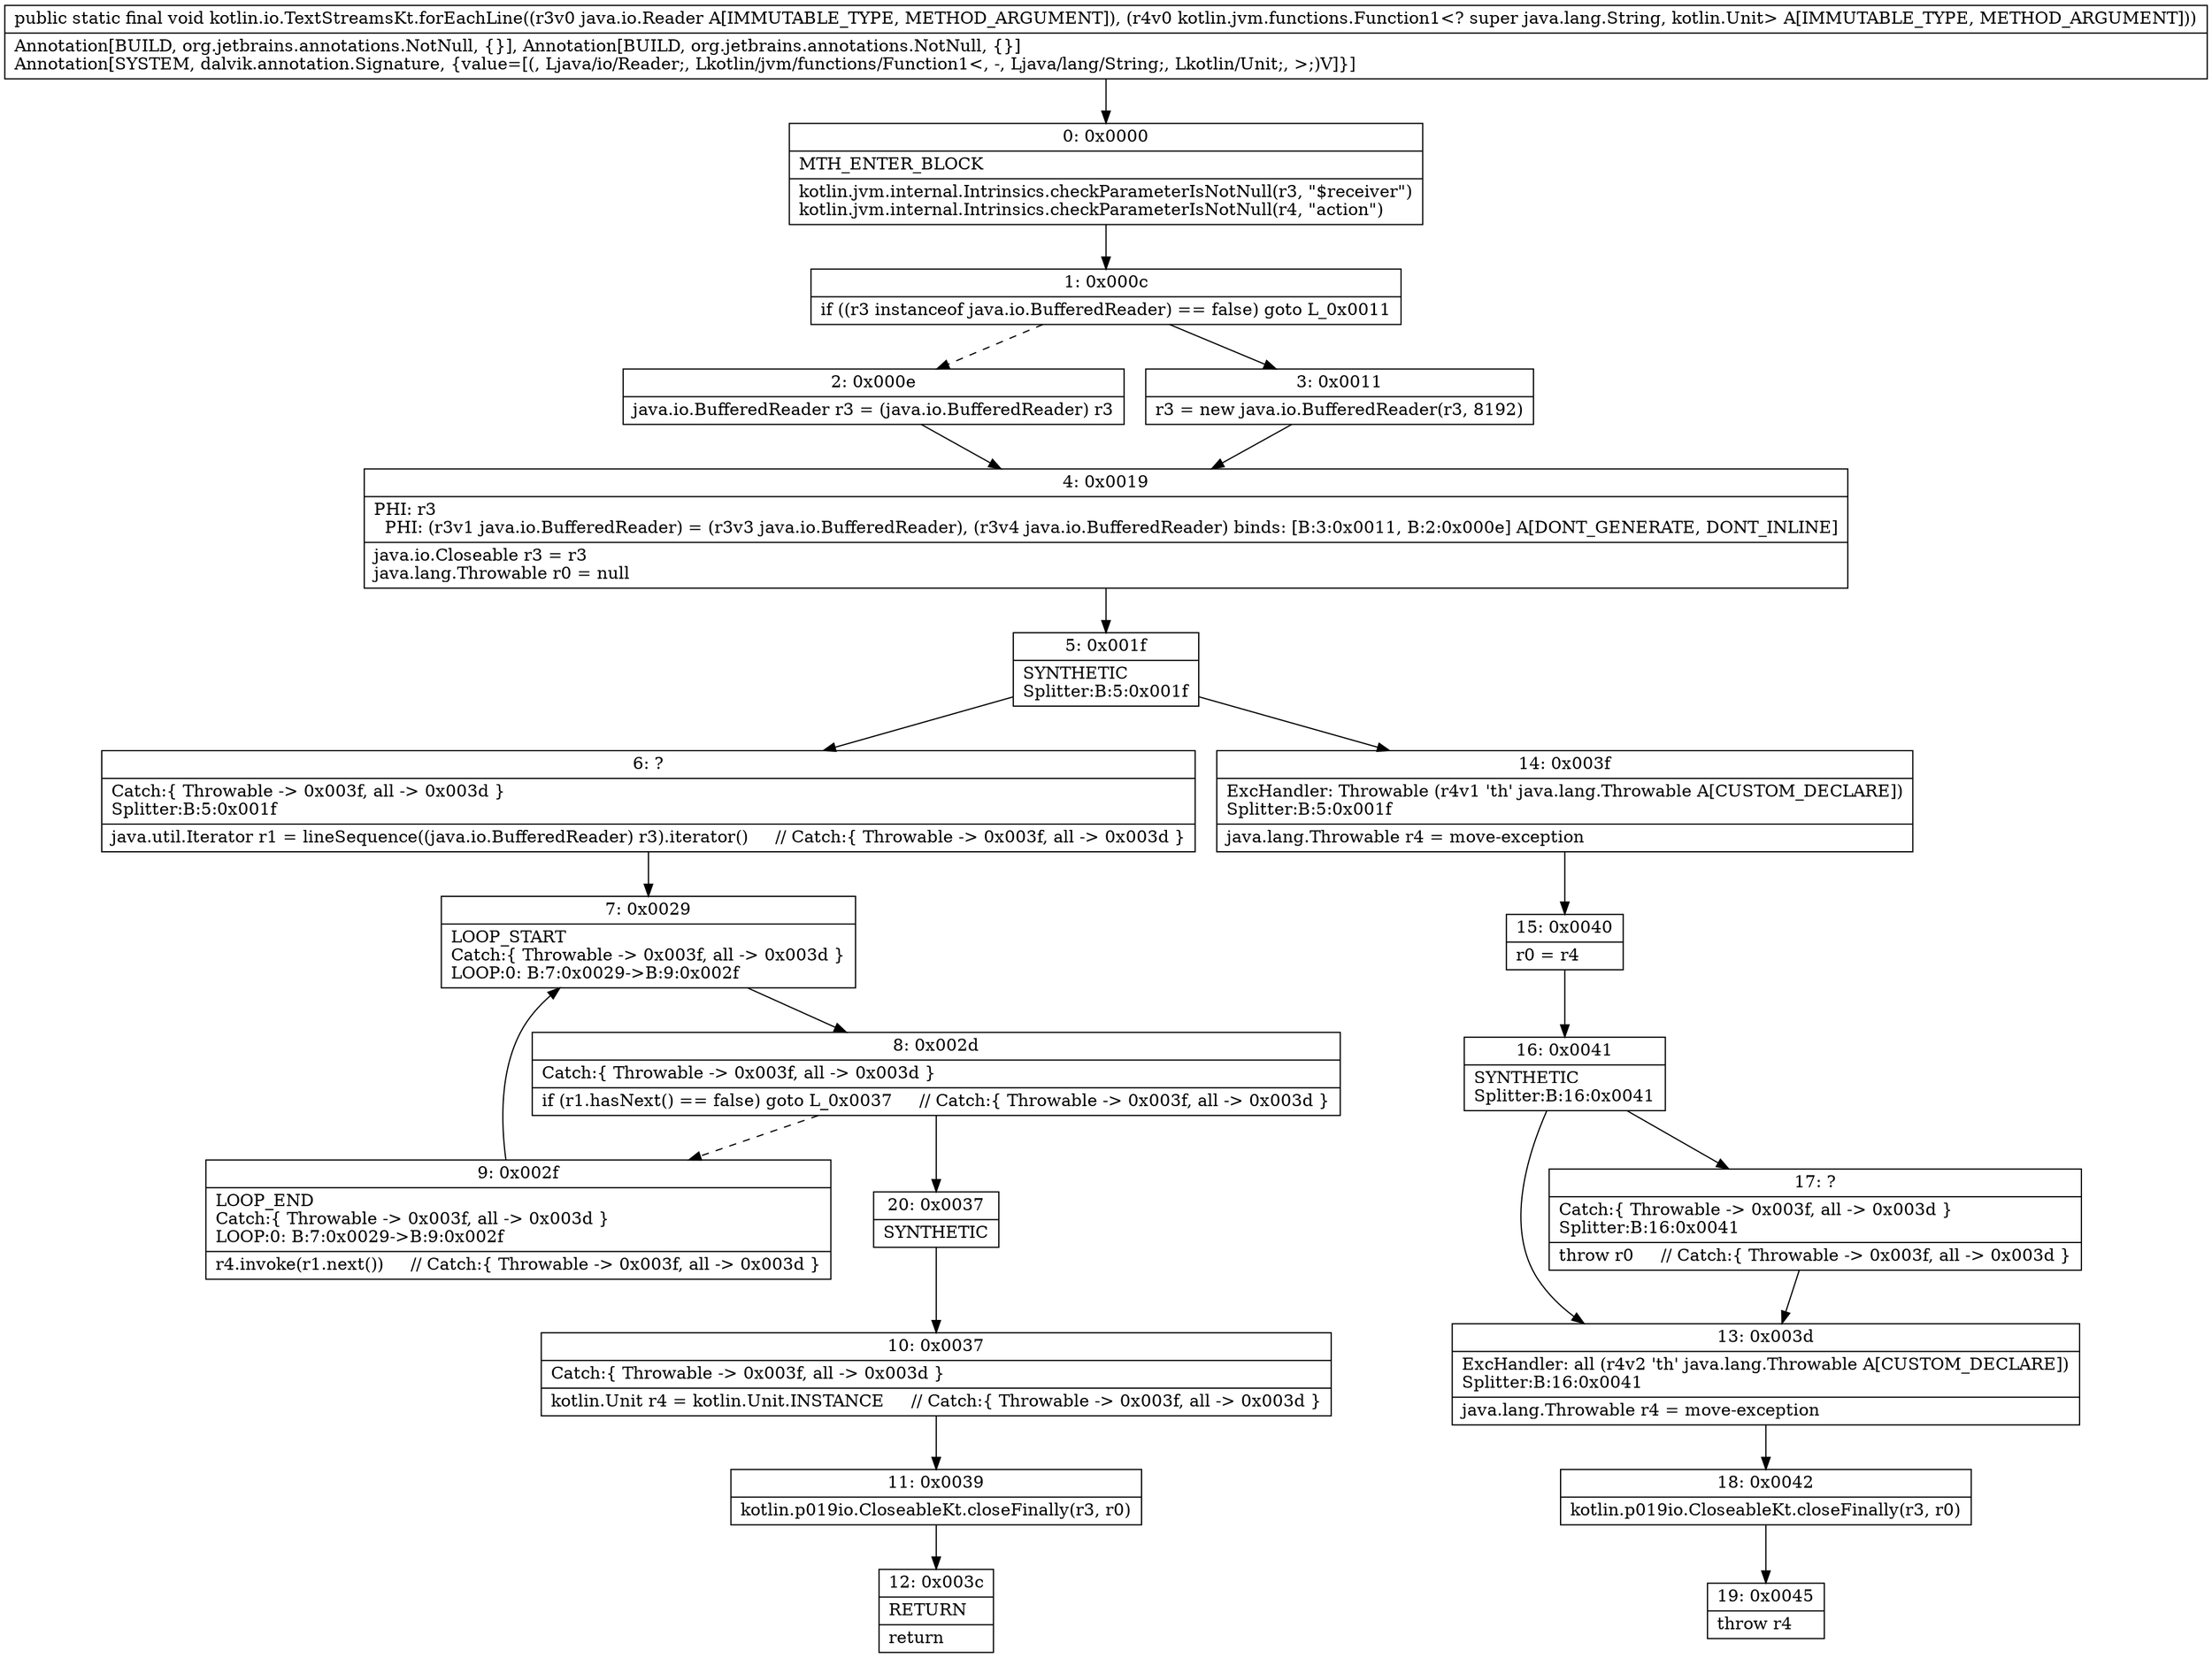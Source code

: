 digraph "CFG forkotlin.io.TextStreamsKt.forEachLine(Ljava\/io\/Reader;Lkotlin\/jvm\/functions\/Function1;)V" {
Node_0 [shape=record,label="{0\:\ 0x0000|MTH_ENTER_BLOCK\l|kotlin.jvm.internal.Intrinsics.checkParameterIsNotNull(r3, \"$receiver\")\lkotlin.jvm.internal.Intrinsics.checkParameterIsNotNull(r4, \"action\")\l}"];
Node_1 [shape=record,label="{1\:\ 0x000c|if ((r3 instanceof java.io.BufferedReader) == false) goto L_0x0011\l}"];
Node_2 [shape=record,label="{2\:\ 0x000e|java.io.BufferedReader r3 = (java.io.BufferedReader) r3\l}"];
Node_3 [shape=record,label="{3\:\ 0x0011|r3 = new java.io.BufferedReader(r3, 8192)\l}"];
Node_4 [shape=record,label="{4\:\ 0x0019|PHI: r3 \l  PHI: (r3v1 java.io.BufferedReader) = (r3v3 java.io.BufferedReader), (r3v4 java.io.BufferedReader) binds: [B:3:0x0011, B:2:0x000e] A[DONT_GENERATE, DONT_INLINE]\l|java.io.Closeable r3 = r3\ljava.lang.Throwable r0 = null\l}"];
Node_5 [shape=record,label="{5\:\ 0x001f|SYNTHETIC\lSplitter:B:5:0x001f\l}"];
Node_6 [shape=record,label="{6\:\ ?|Catch:\{ Throwable \-\> 0x003f, all \-\> 0x003d \}\lSplitter:B:5:0x001f\l|java.util.Iterator r1 = lineSequence((java.io.BufferedReader) r3).iterator()     \/\/ Catch:\{ Throwable \-\> 0x003f, all \-\> 0x003d \}\l}"];
Node_7 [shape=record,label="{7\:\ 0x0029|LOOP_START\lCatch:\{ Throwable \-\> 0x003f, all \-\> 0x003d \}\lLOOP:0: B:7:0x0029\-\>B:9:0x002f\l}"];
Node_8 [shape=record,label="{8\:\ 0x002d|Catch:\{ Throwable \-\> 0x003f, all \-\> 0x003d \}\l|if (r1.hasNext() == false) goto L_0x0037     \/\/ Catch:\{ Throwable \-\> 0x003f, all \-\> 0x003d \}\l}"];
Node_9 [shape=record,label="{9\:\ 0x002f|LOOP_END\lCatch:\{ Throwable \-\> 0x003f, all \-\> 0x003d \}\lLOOP:0: B:7:0x0029\-\>B:9:0x002f\l|r4.invoke(r1.next())     \/\/ Catch:\{ Throwable \-\> 0x003f, all \-\> 0x003d \}\l}"];
Node_10 [shape=record,label="{10\:\ 0x0037|Catch:\{ Throwable \-\> 0x003f, all \-\> 0x003d \}\l|kotlin.Unit r4 = kotlin.Unit.INSTANCE     \/\/ Catch:\{ Throwable \-\> 0x003f, all \-\> 0x003d \}\l}"];
Node_11 [shape=record,label="{11\:\ 0x0039|kotlin.p019io.CloseableKt.closeFinally(r3, r0)\l}"];
Node_12 [shape=record,label="{12\:\ 0x003c|RETURN\l|return\l}"];
Node_13 [shape=record,label="{13\:\ 0x003d|ExcHandler: all (r4v2 'th' java.lang.Throwable A[CUSTOM_DECLARE])\lSplitter:B:16:0x0041\l|java.lang.Throwable r4 = move\-exception\l}"];
Node_14 [shape=record,label="{14\:\ 0x003f|ExcHandler: Throwable (r4v1 'th' java.lang.Throwable A[CUSTOM_DECLARE])\lSplitter:B:5:0x001f\l|java.lang.Throwable r4 = move\-exception\l}"];
Node_15 [shape=record,label="{15\:\ 0x0040|r0 = r4\l}"];
Node_16 [shape=record,label="{16\:\ 0x0041|SYNTHETIC\lSplitter:B:16:0x0041\l}"];
Node_17 [shape=record,label="{17\:\ ?|Catch:\{ Throwable \-\> 0x003f, all \-\> 0x003d \}\lSplitter:B:16:0x0041\l|throw r0     \/\/ Catch:\{ Throwable \-\> 0x003f, all \-\> 0x003d \}\l}"];
Node_18 [shape=record,label="{18\:\ 0x0042|kotlin.p019io.CloseableKt.closeFinally(r3, r0)\l}"];
Node_19 [shape=record,label="{19\:\ 0x0045|throw r4\l}"];
Node_20 [shape=record,label="{20\:\ 0x0037|SYNTHETIC\l}"];
MethodNode[shape=record,label="{public static final void kotlin.io.TextStreamsKt.forEachLine((r3v0 java.io.Reader A[IMMUTABLE_TYPE, METHOD_ARGUMENT]), (r4v0 kotlin.jvm.functions.Function1\<? super java.lang.String, kotlin.Unit\> A[IMMUTABLE_TYPE, METHOD_ARGUMENT]))  | Annotation[BUILD, org.jetbrains.annotations.NotNull, \{\}], Annotation[BUILD, org.jetbrains.annotations.NotNull, \{\}]\lAnnotation[SYSTEM, dalvik.annotation.Signature, \{value=[(, Ljava\/io\/Reader;, Lkotlin\/jvm\/functions\/Function1\<, \-, Ljava\/lang\/String;, Lkotlin\/Unit;, \>;)V]\}]\l}"];
MethodNode -> Node_0;
Node_0 -> Node_1;
Node_1 -> Node_2[style=dashed];
Node_1 -> Node_3;
Node_2 -> Node_4;
Node_3 -> Node_4;
Node_4 -> Node_5;
Node_5 -> Node_6;
Node_5 -> Node_14;
Node_6 -> Node_7;
Node_7 -> Node_8;
Node_8 -> Node_9[style=dashed];
Node_8 -> Node_20;
Node_9 -> Node_7;
Node_10 -> Node_11;
Node_11 -> Node_12;
Node_13 -> Node_18;
Node_14 -> Node_15;
Node_15 -> Node_16;
Node_16 -> Node_17;
Node_16 -> Node_13;
Node_17 -> Node_13;
Node_18 -> Node_19;
Node_20 -> Node_10;
}

